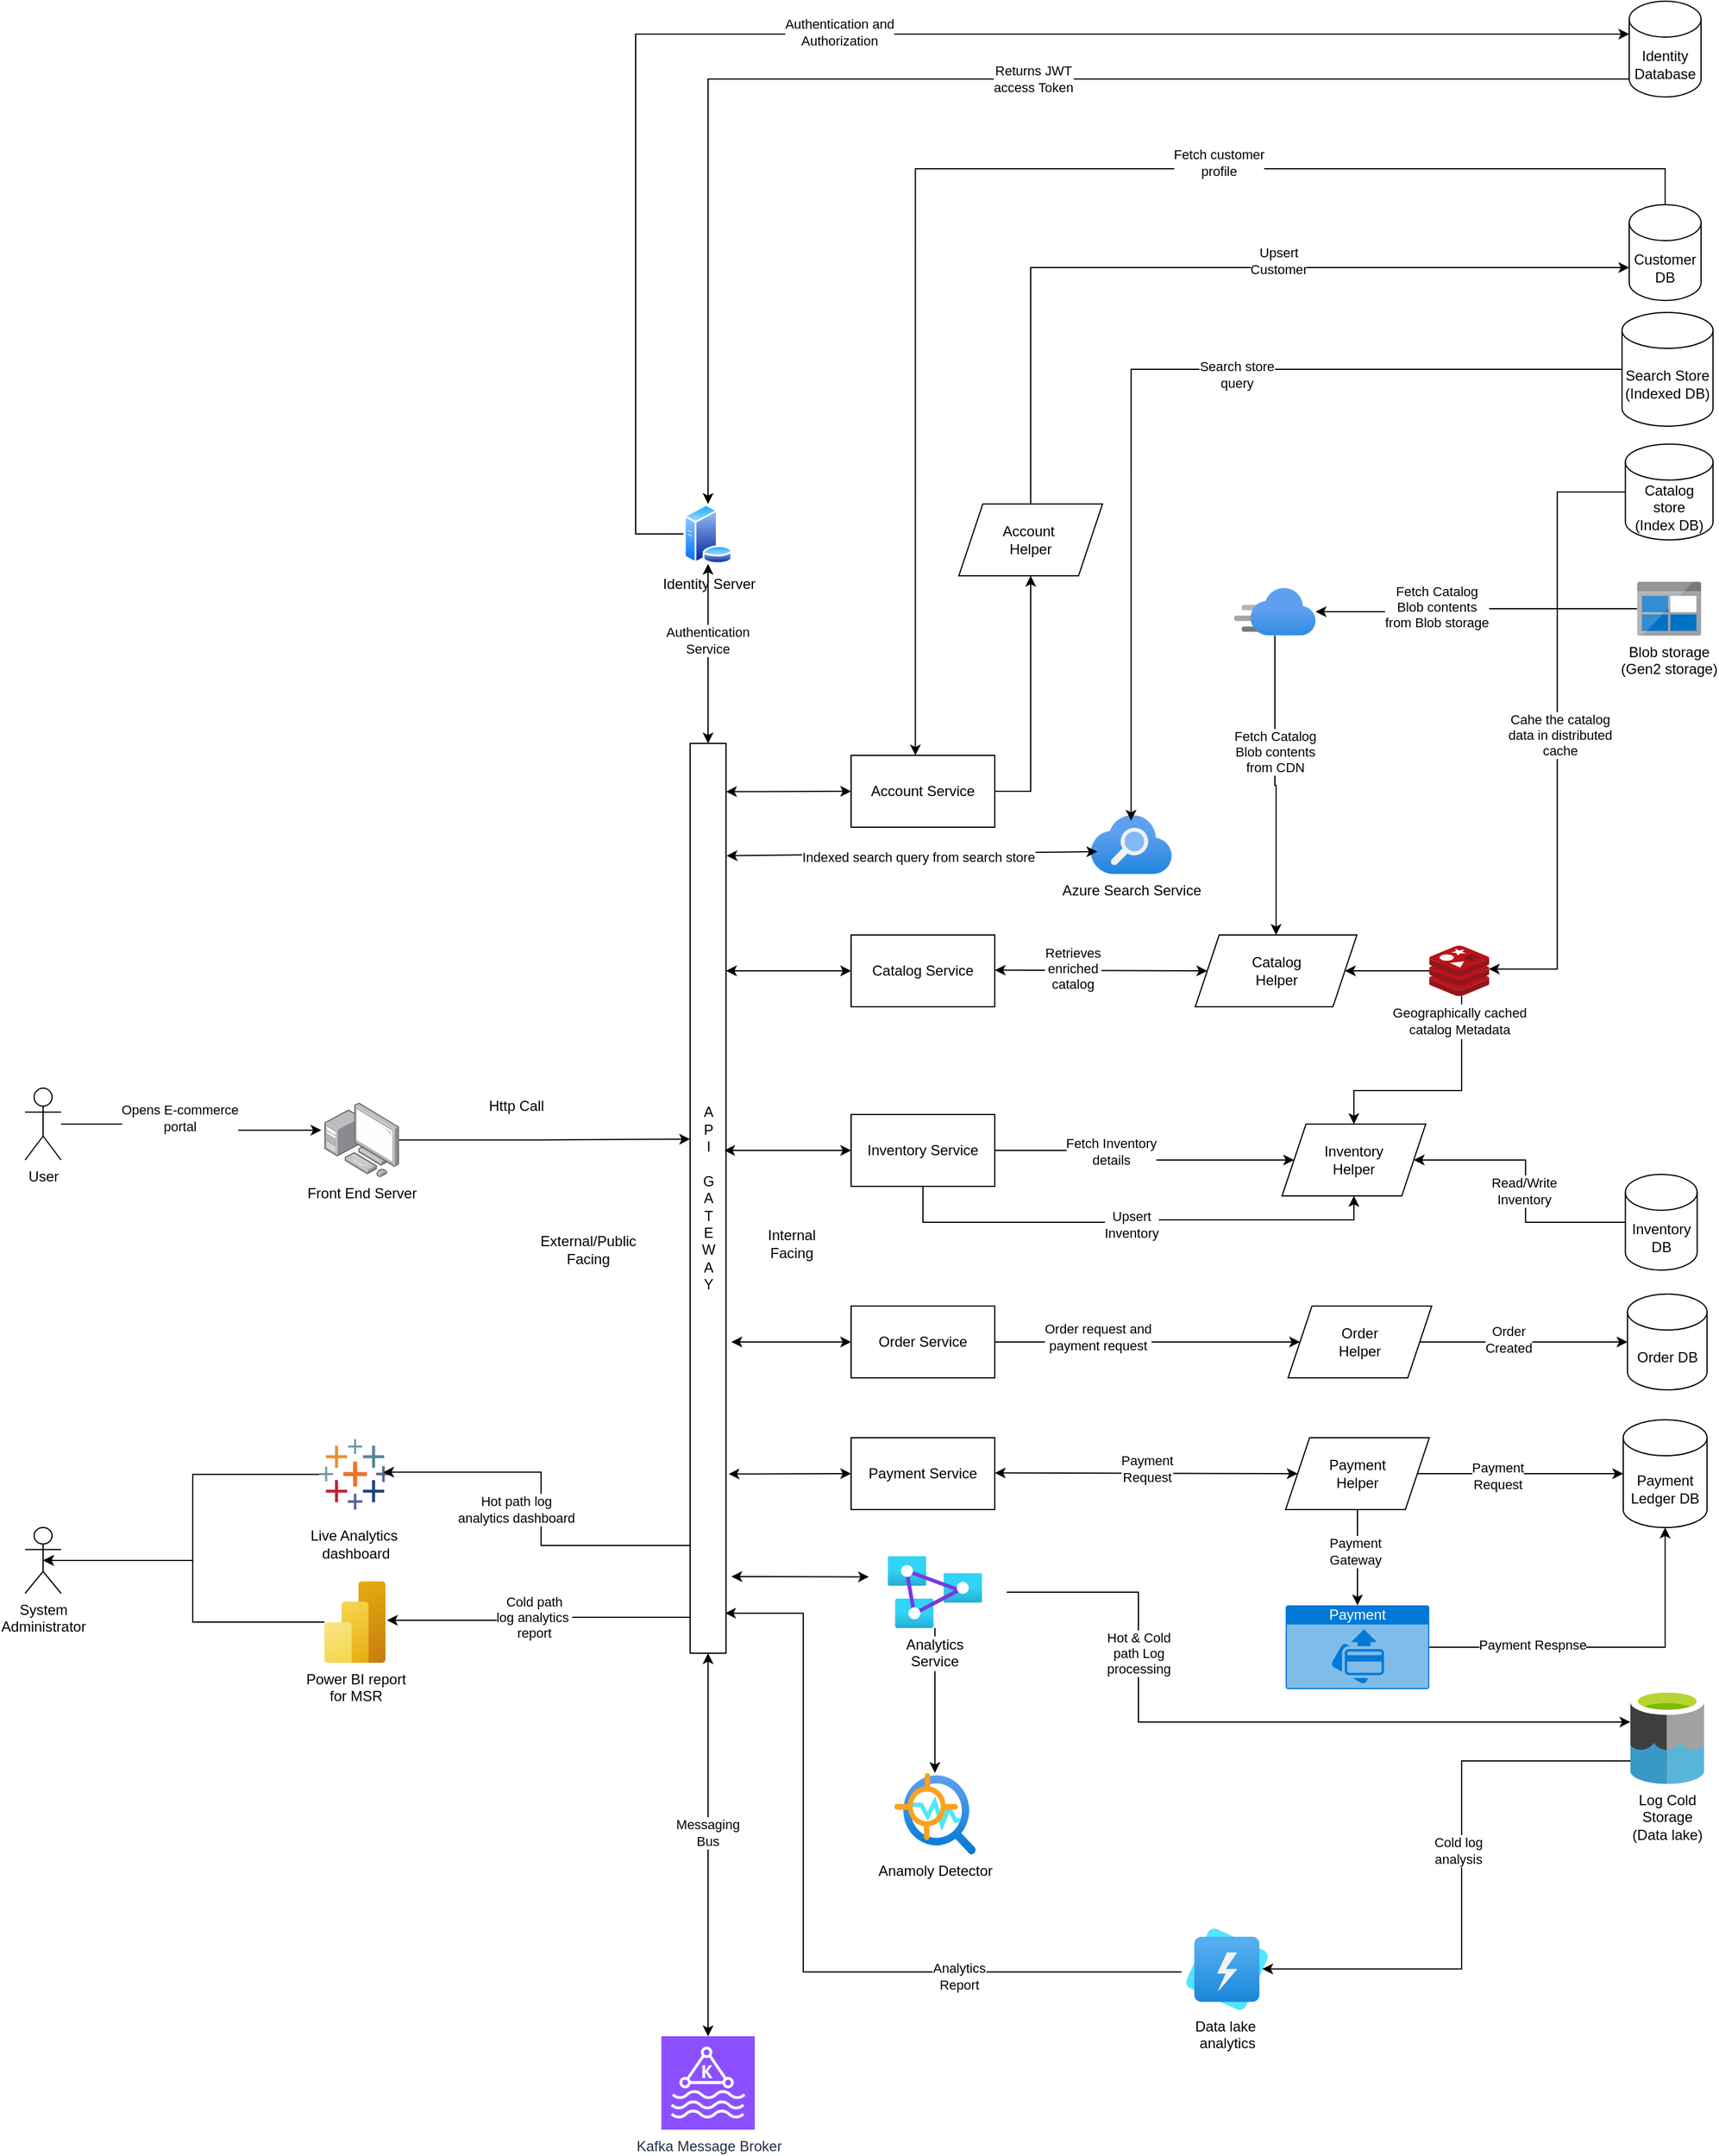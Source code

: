 <mxfile version="24.7.8">
  <diagram name="Page-1" id="DZVCTHQu2n3p9sboyNOl">
    <mxGraphModel dx="3202" dy="1814" grid="1" gridSize="10" guides="1" tooltips="1" connect="1" arrows="1" fold="1" page="1" pageScale="1" pageWidth="850" pageHeight="1100" math="0" shadow="0">
      <root>
        <mxCell id="0" />
        <mxCell id="1" parent="0" />
        <mxCell id="jgYk3zZ4BMT8bTG-VnUE-66" value="A&lt;br&gt;P&lt;br&gt;I&lt;br&gt;&lt;br&gt;G&lt;br&gt;A&lt;br&gt;T&lt;br&gt;E&lt;br&gt;W&lt;br&gt;A&lt;br&gt;Y" style="rounded=0;whiteSpace=wrap;html=1;" parent="1" vertex="1">
          <mxGeometry x="-984.5" y="-250" width="30" height="760" as="geometry" />
        </mxCell>
        <mxCell id="jgYk3zZ4BMT8bTG-VnUE-67" value="Front End Server" style="image;points=[];aspect=fixed;html=1;align=center;shadow=0;dashed=0;image=img/lib/allied_telesis/computer_and_terminals/Personal_Computer_with_Server.svg;" parent="1" vertex="1">
          <mxGeometry x="-1290" y="50" width="62.4" height="62.4" as="geometry" />
        </mxCell>
        <mxCell id="jgYk3zZ4BMT8bTG-VnUE-68" value="Identity Server" style="image;aspect=fixed;perimeter=ellipsePerimeter;html=1;align=center;shadow=0;dashed=0;spacingTop=3;image=img/lib/active_directory/database_server.svg;" parent="1" vertex="1">
          <mxGeometry x="-990" y="-450" width="41" height="50" as="geometry" />
        </mxCell>
        <mxCell id="0WEt7F5-mT2UaYVK9m0M-107" style="edgeStyle=orthogonalEdgeStyle;rounded=0;orthogonalLoop=1;jettySize=auto;html=1;exitX=0;exitY=1;exitDx=0;exitDy=-15;exitPerimeter=0;" parent="1" source="jgYk3zZ4BMT8bTG-VnUE-69" target="jgYk3zZ4BMT8bTG-VnUE-68" edge="1">
          <mxGeometry relative="1" as="geometry" />
        </mxCell>
        <mxCell id="0WEt7F5-mT2UaYVK9m0M-108" value="Returns JWT&lt;br&gt;access Token" style="edgeLabel;html=1;align=center;verticalAlign=middle;resizable=0;points=[];" parent="0WEt7F5-mT2UaYVK9m0M-107" vertex="1" connectable="0">
          <mxGeometry x="-0.114" relative="1" as="geometry">
            <mxPoint as="offset" />
          </mxGeometry>
        </mxCell>
        <mxCell id="jgYk3zZ4BMT8bTG-VnUE-69" value="Identity&lt;br&gt;Database" style="shape=cylinder3;whiteSpace=wrap;html=1;boundedLbl=1;backgroundOutline=1;size=15;" parent="1" vertex="1">
          <mxGeometry x="-200" y="-870" width="60" height="80" as="geometry" />
        </mxCell>
        <mxCell id="jgYk3zZ4BMT8bTG-VnUE-70" style="edgeStyle=orthogonalEdgeStyle;rounded=0;orthogonalLoop=1;jettySize=auto;html=1;entryX=0;entryY=0.435;entryDx=0;entryDy=0;entryPerimeter=0;" parent="1" source="jgYk3zZ4BMT8bTG-VnUE-67" target="jgYk3zZ4BMT8bTG-VnUE-66" edge="1">
          <mxGeometry relative="1" as="geometry" />
        </mxCell>
        <mxCell id="jgYk3zZ4BMT8bTG-VnUE-71" value="Http Call" style="text;html=1;align=center;verticalAlign=middle;resizable=0;points=[];autosize=1;strokeColor=none;fillColor=none;" parent="1" vertex="1">
          <mxGeometry x="-1165" y="38" width="70" height="30" as="geometry" />
        </mxCell>
        <mxCell id="jgYk3zZ4BMT8bTG-VnUE-74" value="User" style="shape=umlActor;verticalLabelPosition=bottom;verticalAlign=top;html=1;outlineConnect=0;" parent="1" vertex="1">
          <mxGeometry x="-1540" y="38" width="30" height="60" as="geometry" />
        </mxCell>
        <mxCell id="jgYk3zZ4BMT8bTG-VnUE-75" style="edgeStyle=orthogonalEdgeStyle;rounded=0;orthogonalLoop=1;jettySize=auto;html=1;entryX=-0.04;entryY=0.37;entryDx=0;entryDy=0;entryPerimeter=0;" parent="1" source="jgYk3zZ4BMT8bTG-VnUE-74" target="jgYk3zZ4BMT8bTG-VnUE-67" edge="1">
          <mxGeometry relative="1" as="geometry" />
        </mxCell>
        <mxCell id="jgYk3zZ4BMT8bTG-VnUE-76" value="Opens E-commerce&lt;br&gt;portal" style="edgeLabel;html=1;align=center;verticalAlign=middle;resizable=0;points=[];" parent="jgYk3zZ4BMT8bTG-VnUE-75" vertex="1" connectable="0">
          <mxGeometry x="-0.125" y="5" relative="1" as="geometry">
            <mxPoint x="1" as="offset" />
          </mxGeometry>
        </mxCell>
        <mxCell id="jgYk3zZ4BMT8bTG-VnUE-84" value="" style="endArrow=classic;startArrow=classic;html=1;rounded=0;exitX=0.5;exitY=0;exitDx=0;exitDy=0;" parent="1" source="jgYk3zZ4BMT8bTG-VnUE-66" target="jgYk3zZ4BMT8bTG-VnUE-68" edge="1">
          <mxGeometry width="50" height="50" relative="1" as="geometry">
            <mxPoint x="-980" y="-280" as="sourcePoint" />
            <mxPoint x="-930" y="-330" as="targetPoint" />
          </mxGeometry>
        </mxCell>
        <mxCell id="jgYk3zZ4BMT8bTG-VnUE-85" value="Authentication&lt;br&gt;Service" style="edgeLabel;html=1;align=center;verticalAlign=middle;resizable=0;points=[];" parent="jgYk3zZ4BMT8bTG-VnUE-84" vertex="1" connectable="0">
          <mxGeometry x="0.151" y="1" relative="1" as="geometry">
            <mxPoint as="offset" />
          </mxGeometry>
        </mxCell>
        <mxCell id="0WEt7F5-mT2UaYVK9m0M-95" style="edgeStyle=orthogonalEdgeStyle;rounded=0;orthogonalLoop=1;jettySize=auto;html=1;exitX=1;exitY=0.5;exitDx=0;exitDy=0;entryX=0.5;entryY=1;entryDx=0;entryDy=0;" parent="1" source="jgYk3zZ4BMT8bTG-VnUE-86" target="0WEt7F5-mT2UaYVK9m0M-93" edge="1">
          <mxGeometry relative="1" as="geometry" />
        </mxCell>
        <mxCell id="jgYk3zZ4BMT8bTG-VnUE-86" value="Account Service" style="rounded=0;whiteSpace=wrap;html=1;" parent="1" vertex="1">
          <mxGeometry x="-850" y="-240" width="120" height="60" as="geometry" />
        </mxCell>
        <mxCell id="jgYk3zZ4BMT8bTG-VnUE-87" value="Catalog Service" style="rounded=0;whiteSpace=wrap;html=1;" parent="1" vertex="1">
          <mxGeometry x="-850" y="-90" width="120" height="60" as="geometry" />
        </mxCell>
        <mxCell id="0WEt7F5-mT2UaYVK9m0M-85" style="edgeStyle=orthogonalEdgeStyle;rounded=0;orthogonalLoop=1;jettySize=auto;html=1;entryX=0;entryY=0.5;entryDx=0;entryDy=0;" parent="1" source="jgYk3zZ4BMT8bTG-VnUE-88" target="0WEt7F5-mT2UaYVK9m0M-83" edge="1">
          <mxGeometry relative="1" as="geometry" />
        </mxCell>
        <mxCell id="0WEt7F5-mT2UaYVK9m0M-90" value="Fetch Inventory&lt;br&gt;details" style="edgeLabel;html=1;align=center;verticalAlign=middle;resizable=0;points=[];" parent="0WEt7F5-mT2UaYVK9m0M-85" vertex="1" connectable="0">
          <mxGeometry x="-0.25" y="-1" relative="1" as="geometry">
            <mxPoint as="offset" />
          </mxGeometry>
        </mxCell>
        <mxCell id="0WEt7F5-mT2UaYVK9m0M-105" style="edgeStyle=orthogonalEdgeStyle;rounded=0;orthogonalLoop=1;jettySize=auto;html=1;entryX=0.5;entryY=1;entryDx=0;entryDy=0;" parent="1" source="jgYk3zZ4BMT8bTG-VnUE-88" target="0WEt7F5-mT2UaYVK9m0M-83" edge="1">
          <mxGeometry relative="1" as="geometry">
            <Array as="points">
              <mxPoint x="-790" y="150" />
              <mxPoint x="-610" y="150" />
              <mxPoint x="-610" y="148" />
              <mxPoint x="-430" y="148" />
            </Array>
          </mxGeometry>
        </mxCell>
        <mxCell id="0WEt7F5-mT2UaYVK9m0M-106" value="Upsert&lt;br&gt;Inventory" style="edgeLabel;html=1;align=center;verticalAlign=middle;resizable=0;points=[];" parent="0WEt7F5-mT2UaYVK9m0M-105" vertex="1" connectable="0">
          <mxGeometry x="-0.01" y="-2" relative="1" as="geometry">
            <mxPoint as="offset" />
          </mxGeometry>
        </mxCell>
        <mxCell id="jgYk3zZ4BMT8bTG-VnUE-88" value="Inventory Service" style="rounded=0;whiteSpace=wrap;html=1;" parent="1" vertex="1">
          <mxGeometry x="-850" y="60" width="120" height="60" as="geometry" />
        </mxCell>
        <mxCell id="jgYk3zZ4BMT8bTG-VnUE-89" value="Order Service" style="rounded=0;whiteSpace=wrap;html=1;" parent="1" vertex="1">
          <mxGeometry x="-850" y="220" width="120" height="60" as="geometry" />
        </mxCell>
        <mxCell id="jgYk3zZ4BMT8bTG-VnUE-91" value="Kafka Message Broker" style="sketch=0;points=[[0,0,0],[0.25,0,0],[0.5,0,0],[0.75,0,0],[1,0,0],[0,1,0],[0.25,1,0],[0.5,1,0],[0.75,1,0],[1,1,0],[0,0.25,0],[0,0.5,0],[0,0.75,0],[1,0.25,0],[1,0.5,0],[1,0.75,0]];outlineConnect=0;fontColor=#232F3E;fillColor=#8C4FFF;strokeColor=#ffffff;dashed=0;verticalLabelPosition=bottom;verticalAlign=top;align=center;html=1;fontSize=12;fontStyle=0;aspect=fixed;shape=mxgraph.aws4.resourceIcon;resIcon=mxgraph.aws4.managed_streaming_for_kafka;" parent="1" vertex="1">
          <mxGeometry x="-1008.5" y="830" width="78" height="78" as="geometry" />
        </mxCell>
        <mxCell id="jgYk3zZ4BMT8bTG-VnUE-98" value="" style="endArrow=classic;startArrow=classic;html=1;rounded=0;entryX=0.5;entryY=0;entryDx=0;entryDy=0;entryPerimeter=0;exitX=0.5;exitY=1;exitDx=0;exitDy=0;" parent="1" source="jgYk3zZ4BMT8bTG-VnUE-66" target="jgYk3zZ4BMT8bTG-VnUE-91" edge="1">
          <mxGeometry width="50" height="50" relative="1" as="geometry">
            <mxPoint x="-940" y="530" as="sourcePoint" />
            <mxPoint x="-880" y="420" as="targetPoint" />
          </mxGeometry>
        </mxCell>
        <mxCell id="jgYk3zZ4BMT8bTG-VnUE-104" value="Messaging&lt;br&gt;Bus" style="edgeLabel;html=1;align=center;verticalAlign=middle;resizable=0;points=[];" parent="jgYk3zZ4BMT8bTG-VnUE-98" vertex="1" connectable="0">
          <mxGeometry x="-0.067" y="-1" relative="1" as="geometry">
            <mxPoint as="offset" />
          </mxGeometry>
        </mxCell>
        <mxCell id="jgYk3zZ4BMT8bTG-VnUE-100" value="" style="endArrow=classic;startArrow=classic;html=1;rounded=0;entryX=0;entryY=0.5;entryDx=0;entryDy=0;" parent="1" target="jgYk3zZ4BMT8bTG-VnUE-89" edge="1">
          <mxGeometry width="50" height="50" relative="1" as="geometry">
            <mxPoint x="-950" y="250" as="sourcePoint" />
            <mxPoint x="-860" y="249.41" as="targetPoint" />
          </mxGeometry>
        </mxCell>
        <mxCell id="jgYk3zZ4BMT8bTG-VnUE-101" value="" style="endArrow=classic;startArrow=classic;html=1;rounded=0;entryX=0;entryY=0.5;entryDx=0;entryDy=0;" parent="1" target="jgYk3zZ4BMT8bTG-VnUE-88" edge="1">
          <mxGeometry width="50" height="50" relative="1" as="geometry">
            <mxPoint x="-956" y="90" as="sourcePoint" />
            <mxPoint x="-820" y="150" as="targetPoint" />
          </mxGeometry>
        </mxCell>
        <mxCell id="jgYk3zZ4BMT8bTG-VnUE-102" value="" style="endArrow=classic;startArrow=classic;html=1;rounded=0;entryX=0;entryY=0.5;entryDx=0;entryDy=0;exitX=1;exitY=0.25;exitDx=0;exitDy=0;" parent="1" source="jgYk3zZ4BMT8bTG-VnUE-66" target="jgYk3zZ4BMT8bTG-VnUE-87" edge="1">
          <mxGeometry width="50" height="50" relative="1" as="geometry">
            <mxPoint x="-920" y="-10" as="sourcePoint" />
            <mxPoint x="-820" y="-10" as="targetPoint" />
          </mxGeometry>
        </mxCell>
        <mxCell id="jgYk3zZ4BMT8bTG-VnUE-103" value="" style="endArrow=classic;startArrow=classic;html=1;rounded=0;entryX=0;entryY=0.5;entryDx=0;entryDy=0;exitX=1;exitY=0.053;exitDx=0;exitDy=0;exitPerimeter=0;" parent="1" source="jgYk3zZ4BMT8bTG-VnUE-66" target="jgYk3zZ4BMT8bTG-VnUE-86" edge="1">
          <mxGeometry width="50" height="50" relative="1" as="geometry">
            <mxPoint x="-954.5" y="-170" as="sourcePoint" />
            <mxPoint x="-854.5" y="-170" as="targetPoint" />
          </mxGeometry>
        </mxCell>
        <mxCell id="jgYk3zZ4BMT8bTG-VnUE-107" value="" style="endArrow=classic;startArrow=classic;html=1;rounded=0;entryX=0.04;entryY=0.287;entryDx=0;entryDy=0;entryPerimeter=0;" parent="1" target="0WEt7F5-mT2UaYVK9m0M-172" edge="1">
          <mxGeometry width="50" height="50" relative="1" as="geometry">
            <mxPoint x="-950" y="446" as="sourcePoint" />
            <mxPoint x="-814" y="447.0" as="targetPoint" />
          </mxGeometry>
        </mxCell>
        <mxCell id="jgYk3zZ4BMT8bTG-VnUE-108" value="Payment Service" style="rounded=0;whiteSpace=wrap;html=1;" parent="1" vertex="1">
          <mxGeometry x="-850" y="330" width="120" height="60" as="geometry" />
        </mxCell>
        <mxCell id="jgYk3zZ4BMT8bTG-VnUE-109" value="" style="endArrow=classic;startArrow=classic;html=1;rounded=0;entryX=0;entryY=0.5;entryDx=0;entryDy=0;exitX=1.072;exitY=0.803;exitDx=0;exitDy=0;exitPerimeter=0;" parent="1" source="jgYk3zZ4BMT8bTG-VnUE-66" target="jgYk3zZ4BMT8bTG-VnUE-108" edge="1">
          <mxGeometry width="50" height="50" relative="1" as="geometry">
            <mxPoint x="-940" y="340" as="sourcePoint" />
            <mxPoint x="-840" y="340" as="targetPoint" />
          </mxGeometry>
        </mxCell>
        <mxCell id="0WEt7F5-mT2UaYVK9m0M-1" value="Customer DB" style="shape=cylinder3;whiteSpace=wrap;html=1;boundedLbl=1;backgroundOutline=1;size=15;" parent="1" vertex="1">
          <mxGeometry x="-200" y="-700" width="60" height="80" as="geometry" />
        </mxCell>
        <mxCell id="0WEt7F5-mT2UaYVK9m0M-2" value="Catalog store&lt;br&gt;(Index DB)" style="shape=cylinder3;whiteSpace=wrap;html=1;boundedLbl=1;backgroundOutline=1;size=15;" parent="1" vertex="1">
          <mxGeometry x="-203.22" y="-500" width="73.22" height="80" as="geometry" />
        </mxCell>
        <mxCell id="0WEt7F5-mT2UaYVK9m0M-88" style="edgeStyle=orthogonalEdgeStyle;rounded=0;orthogonalLoop=1;jettySize=auto;html=1;entryX=1;entryY=0.5;entryDx=0;entryDy=0;" parent="1" source="0WEt7F5-mT2UaYVK9m0M-3" target="0WEt7F5-mT2UaYVK9m0M-83" edge="1">
          <mxGeometry relative="1" as="geometry" />
        </mxCell>
        <mxCell id="X9qIluMF2EX8dFM8IbfU-7" value="Read/Write&lt;br&gt;Inventory" style="edgeLabel;html=1;align=center;verticalAlign=middle;resizable=0;points=[];" vertex="1" connectable="0" parent="0WEt7F5-mT2UaYVK9m0M-88">
          <mxGeometry x="-0.041" y="2" relative="1" as="geometry">
            <mxPoint as="offset" />
          </mxGeometry>
        </mxCell>
        <mxCell id="0WEt7F5-mT2UaYVK9m0M-3" value="Inventory DB" style="shape=cylinder3;whiteSpace=wrap;html=1;boundedLbl=1;backgroundOutline=1;size=15;" parent="1" vertex="1">
          <mxGeometry x="-203.22" y="110" width="60" height="80" as="geometry" />
        </mxCell>
        <mxCell id="0WEt7F5-mT2UaYVK9m0M-4" value="Order DB" style="shape=cylinder3;whiteSpace=wrap;html=1;boundedLbl=1;backgroundOutline=1;size=15;" parent="1" vertex="1">
          <mxGeometry x="-201.43" y="210" width="66.43" height="80" as="geometry" />
        </mxCell>
        <mxCell id="0WEt7F5-mT2UaYVK9m0M-5" value="Payment Ledger DB" style="shape=cylinder3;whiteSpace=wrap;html=1;boundedLbl=1;backgroundOutline=1;size=15;" parent="1" vertex="1">
          <mxGeometry x="-205" y="315" width="70" height="90" as="geometry" />
        </mxCell>
        <mxCell id="0WEt7F5-mT2UaYVK9m0M-6" value="Azure Search Service" style="image;aspect=fixed;html=1;points=[];align=center;fontSize=12;image=img/lib/azure2/app_services/Search_Services.svg;" parent="1" vertex="1">
          <mxGeometry x="-650" y="-190" width="68" height="49.12" as="geometry" />
        </mxCell>
        <mxCell id="0WEt7F5-mT2UaYVK9m0M-7" value="" style="endArrow=classic;startArrow=classic;html=1;rounded=0;entryX=0.083;entryY=0.619;entryDx=0;entryDy=0;exitX=1;exitY=0.053;exitDx=0;exitDy=0;exitPerimeter=0;entryPerimeter=0;" parent="1" target="0WEt7F5-mT2UaYVK9m0M-6" edge="1">
          <mxGeometry width="50" height="50" relative="1" as="geometry">
            <mxPoint x="-954" y="-156.16" as="sourcePoint" />
            <mxPoint x="-420" y="-159.998" as="targetPoint" />
          </mxGeometry>
        </mxCell>
        <mxCell id="0WEt7F5-mT2UaYVK9m0M-10" value="Indexed search query from search store" style="edgeLabel;html=1;align=center;verticalAlign=middle;resizable=0;points=[];" parent="0WEt7F5-mT2UaYVK9m0M-7" vertex="1" connectable="0">
          <mxGeometry x="0.03" y="-3" relative="1" as="geometry">
            <mxPoint as="offset" />
          </mxGeometry>
        </mxCell>
        <mxCell id="0WEt7F5-mT2UaYVK9m0M-8" value="Search Store &lt;br&gt;(Indexed DB)" style="shape=cylinder3;whiteSpace=wrap;html=1;boundedLbl=1;backgroundOutline=1;size=15;" parent="1" vertex="1">
          <mxGeometry x="-206" y="-610" width="76" height="95" as="geometry" />
        </mxCell>
        <mxCell id="0WEt7F5-mT2UaYVK9m0M-18" style="edgeStyle=orthogonalEdgeStyle;rounded=0;orthogonalLoop=1;jettySize=auto;html=1;entryX=0;entryY=0.5;entryDx=0;entryDy=0;entryPerimeter=0;" parent="1" source="0WEt7F5-mT2UaYVK9m0M-98" target="0WEt7F5-mT2UaYVK9m0M-4" edge="1">
          <mxGeometry relative="1" as="geometry" />
        </mxCell>
        <mxCell id="X9qIluMF2EX8dFM8IbfU-6" value="Order&lt;br&gt;Created" style="edgeLabel;html=1;align=center;verticalAlign=middle;resizable=0;points=[];" vertex="1" connectable="0" parent="0WEt7F5-mT2UaYVK9m0M-18">
          <mxGeometry x="-0.149" y="2" relative="1" as="geometry">
            <mxPoint as="offset" />
          </mxGeometry>
        </mxCell>
        <mxCell id="0WEt7F5-mT2UaYVK9m0M-32" value="Catalog &lt;br&gt;Helper" style="shape=parallelogram;perimeter=parallelogramPerimeter;whiteSpace=wrap;html=1;fixedSize=1;" parent="1" vertex="1">
          <mxGeometry x="-562.5" y="-90" width="135" height="60" as="geometry" />
        </mxCell>
        <mxCell id="0WEt7F5-mT2UaYVK9m0M-77" style="edgeStyle=orthogonalEdgeStyle;rounded=0;orthogonalLoop=1;jettySize=auto;html=1;entryX=0.5;entryY=0;entryDx=0;entryDy=0;" parent="1" source="0WEt7F5-mT2UaYVK9m0M-34" target="0WEt7F5-mT2UaYVK9m0M-32" edge="1">
          <mxGeometry relative="1" as="geometry" />
        </mxCell>
        <mxCell id="0WEt7F5-mT2UaYVK9m0M-78" value="Fetch Catalog&lt;br&gt;Blob contents&lt;br&gt;from CDN" style="edgeLabel;html=1;align=center;verticalAlign=middle;resizable=0;points=[];" parent="0WEt7F5-mT2UaYVK9m0M-77" vertex="1" connectable="0">
          <mxGeometry x="-0.231" relative="1" as="geometry">
            <mxPoint as="offset" />
          </mxGeometry>
        </mxCell>
        <mxCell id="0WEt7F5-mT2UaYVK9m0M-34" value="" style="image;aspect=fixed;html=1;points=[];align=center;fontSize=12;image=img/lib/azure2/app_services/CDN_Profiles.svg;" parent="1" vertex="1">
          <mxGeometry x="-530" y="-380" width="68" height="40" as="geometry" />
        </mxCell>
        <mxCell id="0WEt7F5-mT2UaYVK9m0M-79" style="edgeStyle=orthogonalEdgeStyle;rounded=0;orthogonalLoop=1;jettySize=auto;html=1;" parent="1" source="0WEt7F5-mT2UaYVK9m0M-39" target="0WEt7F5-mT2UaYVK9m0M-34" edge="1">
          <mxGeometry relative="1" as="geometry" />
        </mxCell>
        <mxCell id="0WEt7F5-mT2UaYVK9m0M-80" value="Fetch Catalog&lt;br&gt;Blob contents&lt;br&gt;from Blob storage" style="edgeLabel;html=1;align=center;verticalAlign=middle;resizable=0;points=[];" parent="0WEt7F5-mT2UaYVK9m0M-79" vertex="1" connectable="0">
          <mxGeometry x="0.254" y="-4" relative="1" as="geometry">
            <mxPoint as="offset" />
          </mxGeometry>
        </mxCell>
        <mxCell id="0WEt7F5-mT2UaYVK9m0M-39" value="Blob storage&lt;br&gt;(Gen2 storage)" style="image;sketch=0;aspect=fixed;html=1;points=[];align=center;fontSize=12;image=img/lib/mscae/BlobBlock.svg;" parent="1" vertex="1">
          <mxGeometry x="-193.39" y="-385" width="53.57" height="45" as="geometry" />
        </mxCell>
        <mxCell id="0WEt7F5-mT2UaYVK9m0M-47" value="" style="endArrow=classic;startArrow=classic;html=1;rounded=0;entryX=0;entryY=0.5;entryDx=0;entryDy=0;exitX=1;exitY=0.25;exitDx=0;exitDy=0;" parent="1" target="0WEt7F5-mT2UaYVK9m0M-32" edge="1">
          <mxGeometry width="50" height="50" relative="1" as="geometry">
            <mxPoint x="-730" y="-60.59" as="sourcePoint" />
            <mxPoint x="-626" y="-60.59" as="targetPoint" />
          </mxGeometry>
        </mxCell>
        <mxCell id="0WEt7F5-mT2UaYVK9m0M-59" value="Retrieves &lt;br&gt;enriched&lt;br&gt;catalog" style="edgeLabel;html=1;align=center;verticalAlign=middle;resizable=0;points=[];" parent="0WEt7F5-mT2UaYVK9m0M-47" vertex="1" connectable="0">
          <mxGeometry x="-0.265" y="2" relative="1" as="geometry">
            <mxPoint as="offset" />
          </mxGeometry>
        </mxCell>
        <mxCell id="0WEt7F5-mT2UaYVK9m0M-82" style="edgeStyle=orthogonalEdgeStyle;rounded=0;orthogonalLoop=1;jettySize=auto;html=1;" parent="1" source="0WEt7F5-mT2UaYVK9m0M-11" target="0WEt7F5-mT2UaYVK9m0M-32" edge="1">
          <mxGeometry relative="1" as="geometry" />
        </mxCell>
        <mxCell id="0WEt7F5-mT2UaYVK9m0M-111" style="edgeStyle=orthogonalEdgeStyle;rounded=0;orthogonalLoop=1;jettySize=auto;html=1;entryX=0.5;entryY=0;entryDx=0;entryDy=0;" parent="1" source="0WEt7F5-mT2UaYVK9m0M-11" target="0WEt7F5-mT2UaYVK9m0M-83" edge="1">
          <mxGeometry relative="1" as="geometry">
            <Array as="points">
              <mxPoint x="-340" y="40" />
              <mxPoint x="-430" y="40" />
            </Array>
          </mxGeometry>
        </mxCell>
        <mxCell id="0WEt7F5-mT2UaYVK9m0M-11" value="&lt;span style=&quot;font-size: 11px;&quot;&gt;Geographically cached &lt;br&gt;catalog&amp;nbsp;&lt;/span&gt;&lt;span style=&quot;font-size: 11px;&quot;&gt;Metadata&lt;/span&gt;" style="image;sketch=0;aspect=fixed;html=1;points=[];align=center;fontSize=12;image=img/lib/mscae/Cache_Redis_Product.svg;" parent="1" vertex="1">
          <mxGeometry x="-367" y="-81" width="50" height="42" as="geometry" />
        </mxCell>
        <mxCell id="0WEt7F5-mT2UaYVK9m0M-50" style="edgeStyle=orthogonalEdgeStyle;rounded=0;orthogonalLoop=1;jettySize=auto;html=1;entryX=0.995;entryY=0.464;entryDx=0;entryDy=0;entryPerimeter=0;" parent="1" source="0WEt7F5-mT2UaYVK9m0M-2" target="0WEt7F5-mT2UaYVK9m0M-11" edge="1">
          <mxGeometry relative="1" as="geometry" />
        </mxCell>
        <mxCell id="0WEt7F5-mT2UaYVK9m0M-81" value="Cahe the catalog&lt;br&gt;data in distributed&lt;br&gt;cache" style="edgeLabel;html=1;align=center;verticalAlign=middle;resizable=0;points=[];" parent="0WEt7F5-mT2UaYVK9m0M-50" vertex="1" connectable="0">
          <mxGeometry x="0.013" y="2" relative="1" as="geometry">
            <mxPoint as="offset" />
          </mxGeometry>
        </mxCell>
        <mxCell id="0WEt7F5-mT2UaYVK9m0M-51" style="edgeStyle=orthogonalEdgeStyle;rounded=0;orthogonalLoop=1;jettySize=auto;html=1;entryX=0.498;entryY=0.092;entryDx=0;entryDy=0;entryPerimeter=0;" parent="1" source="0WEt7F5-mT2UaYVK9m0M-8" target="0WEt7F5-mT2UaYVK9m0M-6" edge="1">
          <mxGeometry relative="1" as="geometry" />
        </mxCell>
        <mxCell id="0WEt7F5-mT2UaYVK9m0M-53" value="Search store&lt;br&gt;query" style="edgeLabel;html=1;align=center;verticalAlign=middle;resizable=0;points=[];" parent="0WEt7F5-mT2UaYVK9m0M-51" vertex="1" connectable="0">
          <mxGeometry x="-0.18" y="4" relative="1" as="geometry">
            <mxPoint as="offset" />
          </mxGeometry>
        </mxCell>
        <mxCell id="0WEt7F5-mT2UaYVK9m0M-56" style="edgeStyle=orthogonalEdgeStyle;rounded=0;orthogonalLoop=1;jettySize=auto;html=1;entryX=0.478;entryY=-0.13;entryDx=0;entryDy=0;entryPerimeter=0;exitX=0.5;exitY=0;exitDx=0;exitDy=0;exitPerimeter=0;" parent="1" source="0WEt7F5-mT2UaYVK9m0M-1" edge="1">
          <mxGeometry relative="1" as="geometry">
            <mxPoint x="-203.68" y="-652.259" as="sourcePoint" />
            <mxPoint x="-796.32" y="-240.0" as="targetPoint" />
            <Array as="points">
              <mxPoint x="-170" y="-730" />
              <mxPoint x="-796" y="-730" />
            </Array>
          </mxGeometry>
        </mxCell>
        <mxCell id="0WEt7F5-mT2UaYVK9m0M-57" value="Fetch customer&lt;br&gt;profile" style="edgeLabel;html=1;align=center;verticalAlign=middle;resizable=0;points=[];" parent="0WEt7F5-mT2UaYVK9m0M-56" vertex="1" connectable="0">
          <mxGeometry x="-0.296" y="-5" relative="1" as="geometry">
            <mxPoint as="offset" />
          </mxGeometry>
        </mxCell>
        <mxCell id="0WEt7F5-mT2UaYVK9m0M-61" value="Payment" style="html=1;whiteSpace=wrap;strokeColor=none;fillColor=#0079D6;labelPosition=center;verticalLabelPosition=middle;verticalAlign=top;align=center;fontSize=12;outlineConnect=0;spacingTop=-6;fontColor=#FFFFFF;sketch=0;shape=mxgraph.sitemap.payment;" parent="1" vertex="1">
          <mxGeometry x="-487" y="470" width="120" height="70" as="geometry" />
        </mxCell>
        <mxCell id="0WEt7F5-mT2UaYVK9m0M-64" style="edgeStyle=orthogonalEdgeStyle;rounded=0;orthogonalLoop=1;jettySize=auto;html=1;" parent="1" source="0WEt7F5-mT2UaYVK9m0M-62" target="0WEt7F5-mT2UaYVK9m0M-5" edge="1">
          <mxGeometry relative="1" as="geometry" />
        </mxCell>
        <mxCell id="0WEt7F5-mT2UaYVK9m0M-68" value="Payment&lt;br&gt;Request" style="edgeLabel;html=1;align=center;verticalAlign=middle;resizable=0;points=[];" parent="0WEt7F5-mT2UaYVK9m0M-64" vertex="1" connectable="0">
          <mxGeometry x="-0.224" y="-2" relative="1" as="geometry">
            <mxPoint as="offset" />
          </mxGeometry>
        </mxCell>
        <mxCell id="0WEt7F5-mT2UaYVK9m0M-65" style="edgeStyle=orthogonalEdgeStyle;rounded=0;orthogonalLoop=1;jettySize=auto;html=1;" parent="1" source="0WEt7F5-mT2UaYVK9m0M-62" target="0WEt7F5-mT2UaYVK9m0M-61" edge="1">
          <mxGeometry relative="1" as="geometry" />
        </mxCell>
        <mxCell id="0WEt7F5-mT2UaYVK9m0M-69" value="Payment&lt;br&gt;Gateway" style="edgeLabel;html=1;align=center;verticalAlign=middle;resizable=0;points=[];" parent="0WEt7F5-mT2UaYVK9m0M-65" vertex="1" connectable="0">
          <mxGeometry x="-0.122" y="-2" relative="1" as="geometry">
            <mxPoint as="offset" />
          </mxGeometry>
        </mxCell>
        <mxCell id="0WEt7F5-mT2UaYVK9m0M-62" value="Payment&lt;br&gt;Helper" style="shape=parallelogram;perimeter=parallelogramPerimeter;whiteSpace=wrap;html=1;fixedSize=1;" parent="1" vertex="1">
          <mxGeometry x="-487" y="330" width="120" height="60" as="geometry" />
        </mxCell>
        <mxCell id="0WEt7F5-mT2UaYVK9m0M-66" style="edgeStyle=orthogonalEdgeStyle;rounded=0;orthogonalLoop=1;jettySize=auto;html=1;entryX=0.5;entryY=1;entryDx=0;entryDy=0;entryPerimeter=0;" parent="1" source="0WEt7F5-mT2UaYVK9m0M-61" target="0WEt7F5-mT2UaYVK9m0M-5" edge="1">
          <mxGeometry relative="1" as="geometry" />
        </mxCell>
        <mxCell id="0WEt7F5-mT2UaYVK9m0M-70" value="Payment Respnse" style="edgeLabel;html=1;align=center;verticalAlign=middle;resizable=0;points=[];" parent="0WEt7F5-mT2UaYVK9m0M-66" vertex="1" connectable="0">
          <mxGeometry x="-0.42" y="2" relative="1" as="geometry">
            <mxPoint as="offset" />
          </mxGeometry>
        </mxCell>
        <mxCell id="0WEt7F5-mT2UaYVK9m0M-72" value="" style="endArrow=classic;startArrow=classic;html=1;rounded=0;exitX=1.15;exitY=0.921;exitDx=0;exitDy=0;exitPerimeter=0;entryX=0;entryY=0.5;entryDx=0;entryDy=0;" parent="1" target="0WEt7F5-mT2UaYVK9m0M-62" edge="1">
          <mxGeometry width="50" height="50" relative="1" as="geometry">
            <mxPoint x="-730" y="359.41" as="sourcePoint" />
            <mxPoint x="-612" y="360.41" as="targetPoint" />
          </mxGeometry>
        </mxCell>
        <mxCell id="0WEt7F5-mT2UaYVK9m0M-73" value="Payment&lt;br&gt;Request" style="edgeLabel;html=1;align=center;verticalAlign=middle;resizable=0;points=[];" parent="0WEt7F5-mT2UaYVK9m0M-72" vertex="1" connectable="0">
          <mxGeometry x="0.003" y="4" relative="1" as="geometry">
            <mxPoint as="offset" />
          </mxGeometry>
        </mxCell>
        <mxCell id="0WEt7F5-mT2UaYVK9m0M-83" value="Inventory&lt;br&gt;Helper" style="shape=parallelogram;perimeter=parallelogramPerimeter;whiteSpace=wrap;html=1;fixedSize=1;" parent="1" vertex="1">
          <mxGeometry x="-490" y="68" width="120" height="60" as="geometry" />
        </mxCell>
        <mxCell id="0WEt7F5-mT2UaYVK9m0M-93" value="Account&amp;nbsp;&lt;br&gt;Helper" style="shape=parallelogram;perimeter=parallelogramPerimeter;whiteSpace=wrap;html=1;fixedSize=1;" parent="1" vertex="1">
          <mxGeometry x="-760" y="-450" width="120" height="60" as="geometry" />
        </mxCell>
        <mxCell id="0WEt7F5-mT2UaYVK9m0M-96" style="edgeStyle=orthogonalEdgeStyle;rounded=0;orthogonalLoop=1;jettySize=auto;html=1;entryX=0;entryY=0;entryDx=0;entryDy=52.5;entryPerimeter=0;" parent="1" source="0WEt7F5-mT2UaYVK9m0M-93" target="0WEt7F5-mT2UaYVK9m0M-1" edge="1">
          <mxGeometry relative="1" as="geometry">
            <Array as="points">
              <mxPoint x="-700" y="-647" />
            </Array>
          </mxGeometry>
        </mxCell>
        <mxCell id="0WEt7F5-mT2UaYVK9m0M-97" value="Upsert&lt;br&gt;Customer" style="edgeLabel;html=1;align=center;verticalAlign=middle;resizable=0;points=[];" parent="0WEt7F5-mT2UaYVK9m0M-96" vertex="1" connectable="0">
          <mxGeometry x="0.158" y="6" relative="1" as="geometry">
            <mxPoint as="offset" />
          </mxGeometry>
        </mxCell>
        <mxCell id="0WEt7F5-mT2UaYVK9m0M-99" value="" style="edgeStyle=orthogonalEdgeStyle;rounded=0;orthogonalLoop=1;jettySize=auto;html=1;" parent="1" source="jgYk3zZ4BMT8bTG-VnUE-89" target="0WEt7F5-mT2UaYVK9m0M-98" edge="1">
          <mxGeometry relative="1" as="geometry">
            <mxPoint x="-730" y="250" as="sourcePoint" />
            <mxPoint x="-201" y="250" as="targetPoint" />
          </mxGeometry>
        </mxCell>
        <mxCell id="0WEt7F5-mT2UaYVK9m0M-100" value="Order request and&lt;br&gt;payment request" style="edgeLabel;html=1;align=center;verticalAlign=middle;resizable=0;points=[];" parent="0WEt7F5-mT2UaYVK9m0M-99" vertex="1" connectable="0">
          <mxGeometry x="-0.331" y="4" relative="1" as="geometry">
            <mxPoint as="offset" />
          </mxGeometry>
        </mxCell>
        <mxCell id="0WEt7F5-mT2UaYVK9m0M-98" value="Order&lt;br&gt;Helper" style="shape=parallelogram;perimeter=parallelogramPerimeter;whiteSpace=wrap;html=1;fixedSize=1;" parent="1" vertex="1">
          <mxGeometry x="-485" y="220" width="120" height="60" as="geometry" />
        </mxCell>
        <mxCell id="0WEt7F5-mT2UaYVK9m0M-109" style="edgeStyle=orthogonalEdgeStyle;rounded=0;orthogonalLoop=1;jettySize=auto;html=1;entryX=0;entryY=0;entryDx=0;entryDy=27.5;entryPerimeter=0;" parent="1" source="jgYk3zZ4BMT8bTG-VnUE-68" target="jgYk3zZ4BMT8bTG-VnUE-69" edge="1">
          <mxGeometry relative="1" as="geometry">
            <Array as="points">
              <mxPoint x="-1030" y="-425" />
              <mxPoint x="-1030" y="-843" />
            </Array>
          </mxGeometry>
        </mxCell>
        <mxCell id="0WEt7F5-mT2UaYVK9m0M-110" value="Authentication and&lt;br&gt;Authorization" style="edgeLabel;html=1;align=center;verticalAlign=middle;resizable=0;points=[];" parent="0WEt7F5-mT2UaYVK9m0M-109" vertex="1" connectable="0">
          <mxGeometry x="-0.025" y="2" relative="1" as="geometry">
            <mxPoint as="offset" />
          </mxGeometry>
        </mxCell>
        <mxCell id="0WEt7F5-mT2UaYVK9m0M-112" value="Power BI report&lt;br&gt;for MSR" style="image;aspect=fixed;html=1;points=[];align=center;fontSize=12;image=img/lib/azure2/analytics/Power_BI_Embedded.svg;" parent="1" vertex="1">
          <mxGeometry x="-1290" y="450" width="51" height="68" as="geometry" />
        </mxCell>
        <mxCell id="0WEt7F5-mT2UaYVK9m0M-116" value="Log Cold&lt;br&gt;Storage&lt;br&gt;(Data lake)" style="shape=image;whiteSpace=wrap;html=1;boundedLbl=1;backgroundOutline=1;size=15;labelBackgroundColor=default;verticalAlign=top;verticalLabelPosition=bottom;sketch=0;aspect=fixed;image=img/lib/mscae/Data_Lake.svg;points=[];" parent="1" vertex="1">
          <mxGeometry x="-199.02" y="540" width="61.61" height="79.21" as="geometry" />
        </mxCell>
        <mxCell id="0WEt7F5-mT2UaYVK9m0M-124" value="Live Analytics&amp;nbsp;&lt;div&gt;dashboard&lt;/div&gt;" style="verticalLabelPosition=bottom;aspect=fixed;html=1;shape=mxgraph.salesforce.analytics;" parent="1" vertex="1">
          <mxGeometry x="-1294.5" y="331.2" width="60" height="58.8" as="geometry" />
        </mxCell>
        <mxCell id="0WEt7F5-mT2UaYVK9m0M-140" style="edgeStyle=orthogonalEdgeStyle;rounded=0;orthogonalLoop=1;jettySize=auto;html=1;entryX=0.975;entryY=0.956;entryDx=0;entryDy=0;entryPerimeter=0;exitX=-0.059;exitY=0.533;exitDx=0;exitDy=0;exitPerimeter=0;" parent="1" source="0WEt7F5-mT2UaYVK9m0M-178" target="jgYk3zZ4BMT8bTG-VnUE-66" edge="1">
          <mxGeometry relative="1" as="geometry">
            <mxPoint x="-824" y="660" as="sourcePoint" />
            <Array as="points">
              <mxPoint x="-890" y="776" />
              <mxPoint x="-890" y="477" />
            </Array>
          </mxGeometry>
        </mxCell>
        <mxCell id="0WEt7F5-mT2UaYVK9m0M-141" value="Analytics&lt;br&gt;Report" style="edgeLabel;html=1;align=center;verticalAlign=middle;resizable=0;points=[];" parent="0WEt7F5-mT2UaYVK9m0M-140" vertex="1" connectable="0">
          <mxGeometry x="-0.03" y="-5" relative="1" as="geometry">
            <mxPoint x="125" y="18" as="offset" />
          </mxGeometry>
        </mxCell>
        <mxCell id="0WEt7F5-mT2UaYVK9m0M-145" style="edgeStyle=orthogonalEdgeStyle;rounded=0;orthogonalLoop=1;jettySize=auto;html=1;entryX=0.895;entryY=0.469;entryDx=0;entryDy=0;entryPerimeter=0;" parent="1" source="jgYk3zZ4BMT8bTG-VnUE-66" target="0WEt7F5-mT2UaYVK9m0M-124" edge="1">
          <mxGeometry relative="1" as="geometry">
            <Array as="points">
              <mxPoint x="-1109" y="420" />
              <mxPoint x="-1109" y="359" />
            </Array>
          </mxGeometry>
        </mxCell>
        <mxCell id="0WEt7F5-mT2UaYVK9m0M-146" value="Hot path log&lt;br&gt;analytics dashboard" style="edgeLabel;html=1;align=center;verticalAlign=middle;resizable=0;points=[];" parent="0WEt7F5-mT2UaYVK9m0M-145" vertex="1" connectable="0">
          <mxGeometry x="0.279" y="1" relative="1" as="geometry">
            <mxPoint x="-4" y="30" as="offset" />
          </mxGeometry>
        </mxCell>
        <mxCell id="0WEt7F5-mT2UaYVK9m0M-151" value="Anamoly Detector" style="image;aspect=fixed;html=1;points=[];align=center;fontSize=12;image=img/lib/azure2/ai_machine_learning/Anomaly_Detector.svg;" parent="1" vertex="1">
          <mxGeometry x="-814" y="610" width="68" height="68" as="geometry" />
        </mxCell>
        <mxCell id="0WEt7F5-mT2UaYVK9m0M-153" style="edgeStyle=orthogonalEdgeStyle;rounded=0;orthogonalLoop=1;jettySize=auto;html=1;entryX=1.025;entryY=0.478;entryDx=0;entryDy=0;entryPerimeter=0;" parent="1" source="jgYk3zZ4BMT8bTG-VnUE-66" target="0WEt7F5-mT2UaYVK9m0M-112" edge="1">
          <mxGeometry relative="1" as="geometry">
            <Array as="points">
              <mxPoint x="-1112" y="480" />
              <mxPoint x="-1112" y="483" />
            </Array>
          </mxGeometry>
        </mxCell>
        <mxCell id="0WEt7F5-mT2UaYVK9m0M-154" value="Cold path&lt;br&gt;log analytics&amp;nbsp;&lt;br&gt;report" style="edgeLabel;html=1;align=center;verticalAlign=middle;resizable=0;points=[];" parent="0WEt7F5-mT2UaYVK9m0M-153" vertex="1" connectable="0">
          <mxGeometry x="0.052" y="-3" relative="1" as="geometry">
            <mxPoint x="1" as="offset" />
          </mxGeometry>
        </mxCell>
        <mxCell id="0WEt7F5-mT2UaYVK9m0M-157" value="System&lt;br&gt;Administrator" style="shape=umlActor;verticalLabelPosition=bottom;verticalAlign=top;html=1;outlineConnect=0;" parent="1" vertex="1">
          <mxGeometry x="-1540" y="405" width="30" height="55" as="geometry" />
        </mxCell>
        <mxCell id="0WEt7F5-mT2UaYVK9m0M-170" style="edgeStyle=orthogonalEdgeStyle;rounded=0;orthogonalLoop=1;jettySize=auto;html=1;entryX=0.5;entryY=0.5;entryDx=0;entryDy=0;entryPerimeter=0;" parent="1" source="0WEt7F5-mT2UaYVK9m0M-124" target="0WEt7F5-mT2UaYVK9m0M-157" edge="1">
          <mxGeometry relative="1" as="geometry">
            <Array as="points">
              <mxPoint x="-1400" y="361" />
              <mxPoint x="-1400" y="433" />
            </Array>
          </mxGeometry>
        </mxCell>
        <mxCell id="0WEt7F5-mT2UaYVK9m0M-171" style="edgeStyle=orthogonalEdgeStyle;rounded=0;orthogonalLoop=1;jettySize=auto;html=1;entryX=0.5;entryY=0.5;entryDx=0;entryDy=0;entryPerimeter=0;" parent="1" source="0WEt7F5-mT2UaYVK9m0M-112" target="0WEt7F5-mT2UaYVK9m0M-157" edge="1">
          <mxGeometry relative="1" as="geometry" />
        </mxCell>
        <mxCell id="0WEt7F5-mT2UaYVK9m0M-183" style="edgeStyle=orthogonalEdgeStyle;rounded=0;orthogonalLoop=1;jettySize=auto;html=1;" parent="1" source="0WEt7F5-mT2UaYVK9m0M-172" target="0WEt7F5-mT2UaYVK9m0M-151" edge="1">
          <mxGeometry relative="1" as="geometry" />
        </mxCell>
        <mxCell id="0WEt7F5-mT2UaYVK9m0M-172" value="Analytics&lt;br&gt;Service" style="rounded=0;whiteSpace=wrap;html=1;shape=image;labelBackgroundColor=default;verticalAlign=top;verticalLabelPosition=bottom;aspect=fixed;points=[];image=img/lib/azure2/analytics/Analysis_Services.svg;" parent="1" vertex="1">
          <mxGeometry x="-840" y="429" width="120" height="60" as="geometry" />
        </mxCell>
        <mxCell id="0WEt7F5-mT2UaYVK9m0M-175" style="edgeStyle=orthogonalEdgeStyle;rounded=0;orthogonalLoop=1;jettySize=auto;html=1;entryX=0;entryY=0.347;entryDx=0;entryDy=0;entryPerimeter=0;" parent="1" source="0WEt7F5-mT2UaYVK9m0M-172" target="0WEt7F5-mT2UaYVK9m0M-116" edge="1">
          <mxGeometry relative="1" as="geometry">
            <Array as="points">
              <mxPoint x="-610" y="459" />
              <mxPoint x="-610" y="568" />
            </Array>
          </mxGeometry>
        </mxCell>
        <mxCell id="0WEt7F5-mT2UaYVK9m0M-177" value="Hot &amp;amp; Cold&lt;br&gt;path Log&lt;br&gt;processing" style="edgeLabel;html=1;align=center;verticalAlign=middle;resizable=0;points=[];" parent="0WEt7F5-mT2UaYVK9m0M-175" vertex="1" connectable="0">
          <mxGeometry x="-0.489" relative="1" as="geometry">
            <mxPoint as="offset" />
          </mxGeometry>
        </mxCell>
        <mxCell id="0WEt7F5-mT2UaYVK9m0M-178" value="Data lake&amp;nbsp;&lt;br&gt;analytics" style="image;aspect=fixed;html=1;points=[];align=center;fontSize=12;image=img/lib/azure2/analytics/Data_Lake_Analytics.svg;" parent="1" vertex="1">
          <mxGeometry x="-570" y="740" width="68" height="68" as="geometry" />
        </mxCell>
        <mxCell id="0WEt7F5-mT2UaYVK9m0M-181" style="edgeStyle=orthogonalEdgeStyle;rounded=0;orthogonalLoop=1;jettySize=auto;html=1;entryX=0.934;entryY=0.496;entryDx=0;entryDy=0;entryPerimeter=0;" parent="1" source="0WEt7F5-mT2UaYVK9m0M-116" target="0WEt7F5-mT2UaYVK9m0M-178" edge="1">
          <mxGeometry relative="1" as="geometry">
            <Array as="points">
              <mxPoint x="-340" y="600" />
              <mxPoint x="-340" y="774" />
            </Array>
          </mxGeometry>
        </mxCell>
        <mxCell id="0WEt7F5-mT2UaYVK9m0M-182" value="Cold log&lt;br&gt;analysis" style="edgeLabel;html=1;align=center;verticalAlign=middle;resizable=0;points=[];" parent="0WEt7F5-mT2UaYVK9m0M-181" vertex="1" connectable="0">
          <mxGeometry x="-0.102" y="-3" relative="1" as="geometry">
            <mxPoint as="offset" />
          </mxGeometry>
        </mxCell>
        <mxCell id="X9qIluMF2EX8dFM8IbfU-8" value="External/Public&lt;br&gt;Facing" style="text;html=1;align=center;verticalAlign=middle;resizable=0;points=[];autosize=1;strokeColor=none;fillColor=none;" vertex="1" parent="1">
          <mxGeometry x="-1120" y="153" width="100" height="40" as="geometry" />
        </mxCell>
        <mxCell id="X9qIluMF2EX8dFM8IbfU-9" value="Internal&lt;br&gt;Facing" style="text;html=1;align=center;verticalAlign=middle;resizable=0;points=[];autosize=1;strokeColor=none;fillColor=none;" vertex="1" parent="1">
          <mxGeometry x="-930.5" y="148" width="60" height="40" as="geometry" />
        </mxCell>
      </root>
    </mxGraphModel>
  </diagram>
</mxfile>
